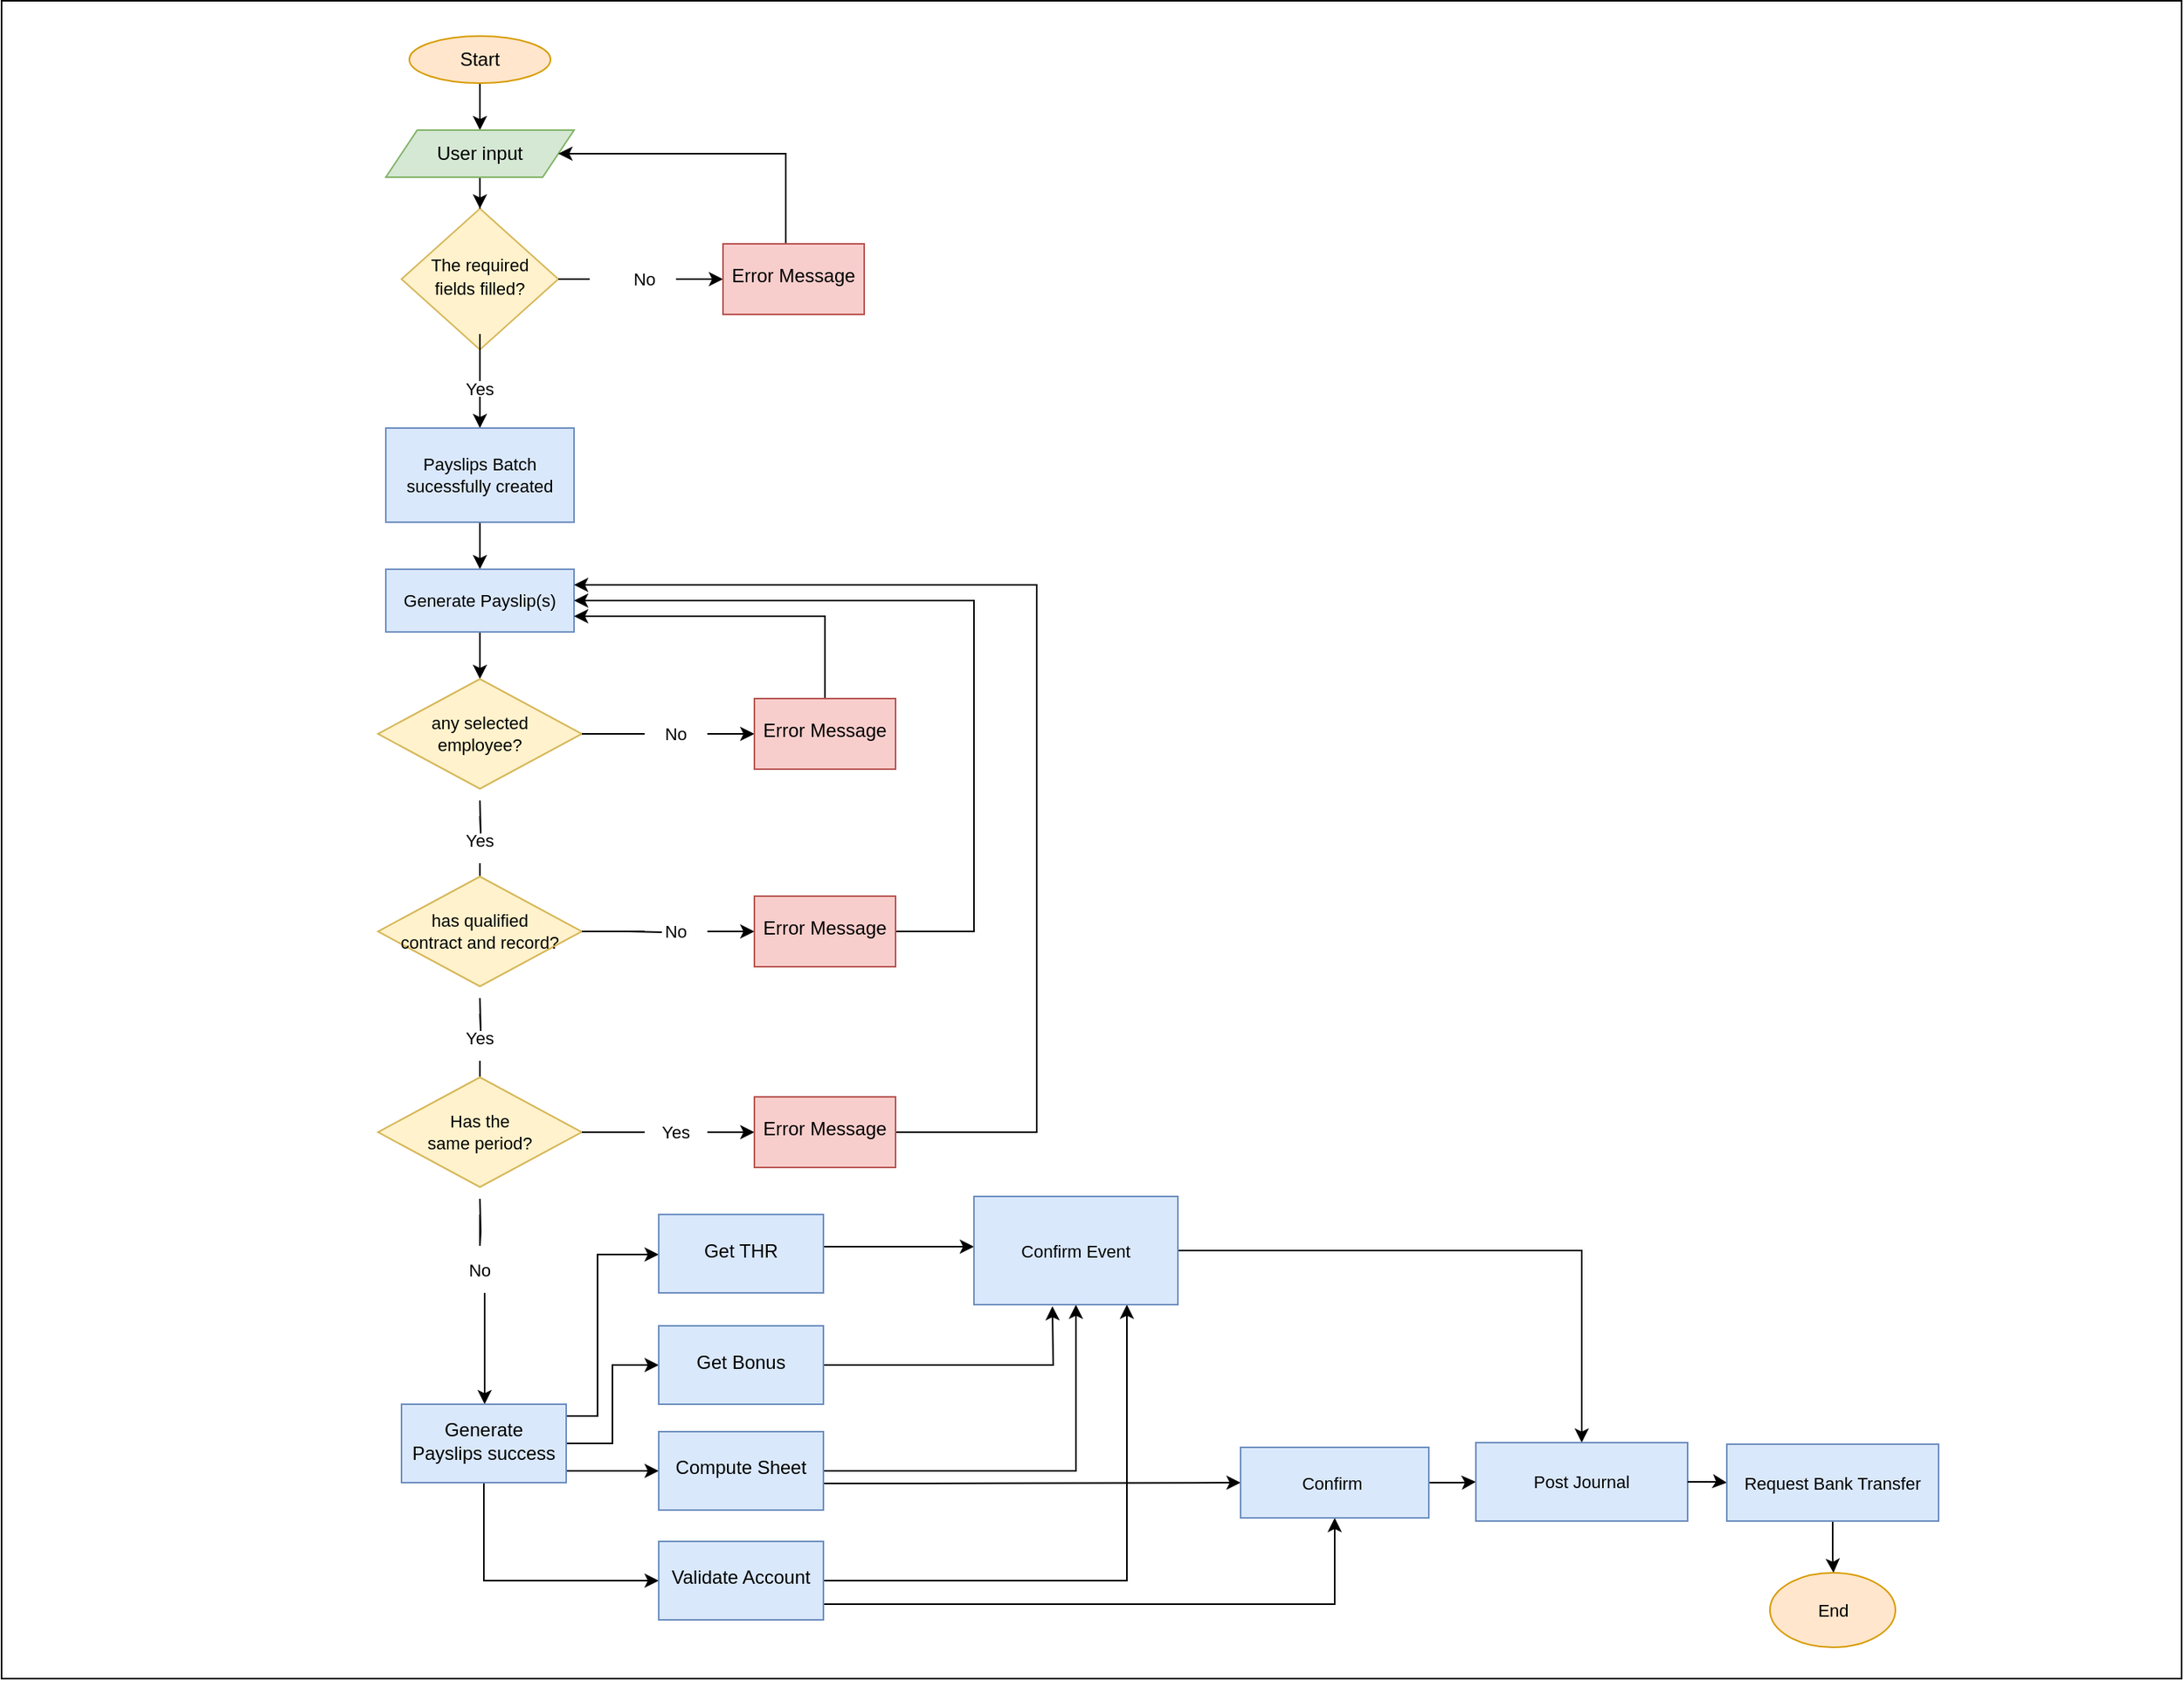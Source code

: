 <mxfile version="20.8.5" type="github">
  <diagram id="C5RBs43oDa-KdzZeNtuy" name="Page-1">
    <mxGraphModel dx="4003" dy="3017" grid="1" gridSize="10" guides="1" tooltips="1" connect="1" arrows="1" fold="1" page="1" pageScale="1" pageWidth="827" pageHeight="1169" math="0" shadow="0">
      <root>
        <mxCell id="WIyWlLk6GJQsqaUBKTNV-0" />
        <mxCell id="WIyWlLk6GJQsqaUBKTNV-1" parent="WIyWlLk6GJQsqaUBKTNV-0" />
        <mxCell id="r1_qZ7Ixaw1Gg7c2sVaV-5" value="" style="edgeStyle=orthogonalEdgeStyle;rounded=0;orthogonalLoop=1;jettySize=auto;html=1;fontSize=11;startArrow=none;" edge="1" parent="WIyWlLk6GJQsqaUBKTNV-1" source="r1_qZ7Ixaw1Gg7c2sVaV-6" target="r1_qZ7Ixaw1Gg7c2sVaV-4">
          <mxGeometry relative="1" as="geometry" />
        </mxCell>
        <mxCell id="r1_qZ7Ixaw1Gg7c2sVaV-9" value="" style="edgeStyle=orthogonalEdgeStyle;rounded=0;orthogonalLoop=1;jettySize=auto;html=1;fontSize=11;startArrow=none;" edge="1" parent="WIyWlLk6GJQsqaUBKTNV-1" source="r1_qZ7Ixaw1Gg7c2sVaV-10" target="r1_qZ7Ixaw1Gg7c2sVaV-8">
          <mxGeometry relative="1" as="geometry" />
        </mxCell>
        <mxCell id="WIyWlLk6GJQsqaUBKTNV-6" value="&lt;font style=&quot;font-size: 11px;&quot;&gt;The required fields filled?&lt;/font&gt;" style="rhombus;whiteSpace=wrap;html=1;shadow=0;fontFamily=Helvetica;fontSize=12;align=center;strokeWidth=1;spacing=6;spacingTop=-4;fillColor=#fff2cc;strokeColor=#d6b656;" parent="WIyWlLk6GJQsqaUBKTNV-1" vertex="1">
          <mxGeometry x="145" y="90" width="100" height="90" as="geometry" />
        </mxCell>
        <mxCell id="r1_qZ7Ixaw1Gg7c2sVaV-2" value="" style="edgeStyle=orthogonalEdgeStyle;rounded=0;orthogonalLoop=1;jettySize=auto;html=1;" edge="1" parent="WIyWlLk6GJQsqaUBKTNV-1" source="r1_qZ7Ixaw1Gg7c2sVaV-0" target="r1_qZ7Ixaw1Gg7c2sVaV-1">
          <mxGeometry relative="1" as="geometry" />
        </mxCell>
        <mxCell id="r1_qZ7Ixaw1Gg7c2sVaV-0" value="Start" style="ellipse;whiteSpace=wrap;html=1;fillColor=#ffe6cc;strokeColor=#d79b00;" vertex="1" parent="WIyWlLk6GJQsqaUBKTNV-1">
          <mxGeometry x="150" y="-20" width="90" height="30" as="geometry" />
        </mxCell>
        <mxCell id="r1_qZ7Ixaw1Gg7c2sVaV-3" value="" style="edgeStyle=orthogonalEdgeStyle;rounded=0;orthogonalLoop=1;jettySize=auto;html=1;fontSize=11;" edge="1" parent="WIyWlLk6GJQsqaUBKTNV-1" source="r1_qZ7Ixaw1Gg7c2sVaV-1" target="WIyWlLk6GJQsqaUBKTNV-6">
          <mxGeometry relative="1" as="geometry" />
        </mxCell>
        <mxCell id="r1_qZ7Ixaw1Gg7c2sVaV-1" value="User input" style="shape=parallelogram;perimeter=parallelogramPerimeter;whiteSpace=wrap;html=1;fixedSize=1;fillColor=#d5e8d4;strokeColor=#82b366;" vertex="1" parent="WIyWlLk6GJQsqaUBKTNV-1">
          <mxGeometry x="135" y="40" width="120" height="30" as="geometry" />
        </mxCell>
        <mxCell id="r1_qZ7Ixaw1Gg7c2sVaV-17" value="" style="edgeStyle=orthogonalEdgeStyle;rounded=0;orthogonalLoop=1;jettySize=auto;html=1;fontSize=11;" edge="1" parent="WIyWlLk6GJQsqaUBKTNV-1" source="r1_qZ7Ixaw1Gg7c2sVaV-4" target="r1_qZ7Ixaw1Gg7c2sVaV-16">
          <mxGeometry relative="1" as="geometry" />
        </mxCell>
        <mxCell id="r1_qZ7Ixaw1Gg7c2sVaV-4" value="Payslips Batch sucessfully created" style="rounded=0;whiteSpace=wrap;html=1;fontSize=11;fillColor=#dae8fc;strokeColor=#6c8ebf;" vertex="1" parent="WIyWlLk6GJQsqaUBKTNV-1">
          <mxGeometry x="135" y="230" width="120" height="60" as="geometry" />
        </mxCell>
        <mxCell id="r1_qZ7Ixaw1Gg7c2sVaV-7" value="" style="edgeStyle=orthogonalEdgeStyle;rounded=0;orthogonalLoop=1;jettySize=auto;html=1;fontSize=11;endArrow=none;" edge="1" parent="WIyWlLk6GJQsqaUBKTNV-1" source="WIyWlLk6GJQsqaUBKTNV-6" target="r1_qZ7Ixaw1Gg7c2sVaV-6">
          <mxGeometry relative="1" as="geometry">
            <mxPoint x="195" y="180" as="sourcePoint" />
            <mxPoint x="195" y="230" as="targetPoint" />
          </mxGeometry>
        </mxCell>
        <mxCell id="r1_qZ7Ixaw1Gg7c2sVaV-6" value="Yes" style="text;html=1;strokeColor=none;fillColor=none;align=center;verticalAlign=middle;whiteSpace=wrap;rounded=0;fontSize=11;" vertex="1" parent="WIyWlLk6GJQsqaUBKTNV-1">
          <mxGeometry x="165" y="190" width="60" height="30" as="geometry" />
        </mxCell>
        <mxCell id="r1_qZ7Ixaw1Gg7c2sVaV-15" style="edgeStyle=orthogonalEdgeStyle;rounded=0;orthogonalLoop=1;jettySize=auto;html=1;entryX=1;entryY=0.5;entryDx=0;entryDy=0;fontSize=11;" edge="1" parent="WIyWlLk6GJQsqaUBKTNV-1" source="r1_qZ7Ixaw1Gg7c2sVaV-8" target="r1_qZ7Ixaw1Gg7c2sVaV-1">
          <mxGeometry relative="1" as="geometry">
            <Array as="points">
              <mxPoint x="390" y="55" />
            </Array>
          </mxGeometry>
        </mxCell>
        <mxCell id="r1_qZ7Ixaw1Gg7c2sVaV-8" value="Error Message" style="whiteSpace=wrap;html=1;shadow=0;strokeWidth=1;spacing=6;spacingTop=-4;fillColor=#f8cecc;strokeColor=#b85450;" vertex="1" parent="WIyWlLk6GJQsqaUBKTNV-1">
          <mxGeometry x="350" y="112.5" width="90" height="45" as="geometry" />
        </mxCell>
        <mxCell id="r1_qZ7Ixaw1Gg7c2sVaV-14" value="" style="edgeStyle=orthogonalEdgeStyle;rounded=0;orthogonalLoop=1;jettySize=auto;html=1;fontSize=11;endArrow=none;" edge="1" parent="WIyWlLk6GJQsqaUBKTNV-1" source="WIyWlLk6GJQsqaUBKTNV-6">
          <mxGeometry relative="1" as="geometry">
            <mxPoint x="245" y="135" as="sourcePoint" />
            <mxPoint x="255" y="135" as="targetPoint" />
          </mxGeometry>
        </mxCell>
        <mxCell id="r1_qZ7Ixaw1Gg7c2sVaV-10" value="No" style="text;html=1;strokeColor=none;fillColor=none;align=center;verticalAlign=middle;whiteSpace=wrap;rounded=0;fontSize=11;" vertex="1" parent="WIyWlLk6GJQsqaUBKTNV-1">
          <mxGeometry x="280" y="120" width="40" height="30" as="geometry" />
        </mxCell>
        <mxCell id="r1_qZ7Ixaw1Gg7c2sVaV-19" value="" style="edgeStyle=orthogonalEdgeStyle;rounded=0;orthogonalLoop=1;jettySize=auto;html=1;fontSize=11;" edge="1" parent="WIyWlLk6GJQsqaUBKTNV-1" source="r1_qZ7Ixaw1Gg7c2sVaV-16" target="r1_qZ7Ixaw1Gg7c2sVaV-18">
          <mxGeometry relative="1" as="geometry" />
        </mxCell>
        <mxCell id="r1_qZ7Ixaw1Gg7c2sVaV-16" value="Generate Payslip(s)" style="rounded=0;whiteSpace=wrap;html=1;fontSize=11;fillColor=#dae8fc;strokeColor=#6c8ebf;" vertex="1" parent="WIyWlLk6GJQsqaUBKTNV-1">
          <mxGeometry x="135" y="320" width="120" height="40" as="geometry" />
        </mxCell>
        <mxCell id="r1_qZ7Ixaw1Gg7c2sVaV-18" value="any selected &lt;br&gt;employee?" style="rhombus;whiteSpace=wrap;html=1;fontSize=11;rounded=0;fillColor=#fff2cc;strokeColor=#d6b656;" vertex="1" parent="WIyWlLk6GJQsqaUBKTNV-1">
          <mxGeometry x="130" y="390" width="130" height="70" as="geometry" />
        </mxCell>
        <mxCell id="r1_qZ7Ixaw1Gg7c2sVaV-25" value="" style="edgeStyle=orthogonalEdgeStyle;rounded=0;orthogonalLoop=1;jettySize=auto;html=1;fontSize=11;startArrow=none;" edge="1" parent="WIyWlLk6GJQsqaUBKTNV-1" source="r1_qZ7Ixaw1Gg7c2sVaV-28">
          <mxGeometry relative="1" as="geometry">
            <mxPoint x="195" y="517.5" as="targetPoint" />
          </mxGeometry>
        </mxCell>
        <mxCell id="r1_qZ7Ixaw1Gg7c2sVaV-26" value="" style="edgeStyle=orthogonalEdgeStyle;rounded=0;orthogonalLoop=1;jettySize=auto;html=1;fontSize=11;startArrow=none;" edge="1" parent="WIyWlLk6GJQsqaUBKTNV-1" source="r1_qZ7Ixaw1Gg7c2sVaV-31" target="r1_qZ7Ixaw1Gg7c2sVaV-29">
          <mxGeometry relative="1" as="geometry" />
        </mxCell>
        <mxCell id="r1_qZ7Ixaw1Gg7c2sVaV-27" value="" style="edgeStyle=orthogonalEdgeStyle;rounded=0;orthogonalLoop=1;jettySize=auto;html=1;fontSize=11;endArrow=none;" edge="1" parent="WIyWlLk6GJQsqaUBKTNV-1" target="r1_qZ7Ixaw1Gg7c2sVaV-28">
          <mxGeometry relative="1" as="geometry">
            <mxPoint x="195" y="467.5" as="sourcePoint" />
            <mxPoint x="195" y="517.5" as="targetPoint" />
          </mxGeometry>
        </mxCell>
        <mxCell id="r1_qZ7Ixaw1Gg7c2sVaV-28" value="Yes" style="text;html=1;strokeColor=none;fillColor=none;align=center;verticalAlign=middle;whiteSpace=wrap;rounded=0;fontSize=11;" vertex="1" parent="WIyWlLk6GJQsqaUBKTNV-1">
          <mxGeometry x="165" y="477.5" width="60" height="30" as="geometry" />
        </mxCell>
        <mxCell id="r1_qZ7Ixaw1Gg7c2sVaV-32" style="edgeStyle=orthogonalEdgeStyle;rounded=0;orthogonalLoop=1;jettySize=auto;html=1;entryX=1;entryY=0.75;entryDx=0;entryDy=0;fontSize=11;" edge="1" parent="WIyWlLk6GJQsqaUBKTNV-1" source="r1_qZ7Ixaw1Gg7c2sVaV-29" target="r1_qZ7Ixaw1Gg7c2sVaV-16">
          <mxGeometry relative="1" as="geometry">
            <Array as="points">
              <mxPoint x="415" y="350" />
            </Array>
          </mxGeometry>
        </mxCell>
        <mxCell id="r1_qZ7Ixaw1Gg7c2sVaV-29" value="Error Message" style="whiteSpace=wrap;html=1;shadow=0;strokeWidth=1;spacing=6;spacingTop=-4;fillColor=#f8cecc;strokeColor=#b85450;" vertex="1" parent="WIyWlLk6GJQsqaUBKTNV-1">
          <mxGeometry x="370" y="402.5" width="90" height="45" as="geometry" />
        </mxCell>
        <mxCell id="r1_qZ7Ixaw1Gg7c2sVaV-30" value="" style="edgeStyle=orthogonalEdgeStyle;rounded=0;orthogonalLoop=1;jettySize=auto;html=1;fontSize=11;endArrow=none;" edge="1" parent="WIyWlLk6GJQsqaUBKTNV-1" target="r1_qZ7Ixaw1Gg7c2sVaV-31">
          <mxGeometry relative="1" as="geometry">
            <mxPoint x="290" y="425" as="sourcePoint" />
            <mxPoint x="380" y="425" as="targetPoint" />
            <Array as="points">
              <mxPoint x="260" y="425" />
              <mxPoint x="260" y="425" />
            </Array>
          </mxGeometry>
        </mxCell>
        <mxCell id="r1_qZ7Ixaw1Gg7c2sVaV-31" value="No" style="text;html=1;strokeColor=none;fillColor=none;align=center;verticalAlign=middle;whiteSpace=wrap;rounded=0;fontSize=11;" vertex="1" parent="WIyWlLk6GJQsqaUBKTNV-1">
          <mxGeometry x="300" y="410" width="40" height="30" as="geometry" />
        </mxCell>
        <mxCell id="r1_qZ7Ixaw1Gg7c2sVaV-33" value="&lt;font style=&quot;font-size: 11px;&quot;&gt;has qualified &lt;br&gt;contract and record?&lt;/font&gt;" style="rhombus;whiteSpace=wrap;html=1;fontSize=11;rounded=0;fillColor=#fff2cc;strokeColor=#d6b656;" vertex="1" parent="WIyWlLk6GJQsqaUBKTNV-1">
          <mxGeometry x="130" y="516" width="130" height="70" as="geometry" />
        </mxCell>
        <mxCell id="r1_qZ7Ixaw1Gg7c2sVaV-34" value="" style="edgeStyle=orthogonalEdgeStyle;rounded=0;orthogonalLoop=1;jettySize=auto;html=1;fontSize=11;startArrow=none;" edge="1" parent="WIyWlLk6GJQsqaUBKTNV-1" source="r1_qZ7Ixaw1Gg7c2sVaV-37">
          <mxGeometry relative="1" as="geometry">
            <mxPoint x="195" y="643.5" as="targetPoint" />
          </mxGeometry>
        </mxCell>
        <mxCell id="r1_qZ7Ixaw1Gg7c2sVaV-35" value="" style="edgeStyle=orthogonalEdgeStyle;rounded=0;orthogonalLoop=1;jettySize=auto;html=1;fontSize=11;startArrow=none;" edge="1" parent="WIyWlLk6GJQsqaUBKTNV-1" source="r1_qZ7Ixaw1Gg7c2sVaV-40" target="r1_qZ7Ixaw1Gg7c2sVaV-38">
          <mxGeometry relative="1" as="geometry" />
        </mxCell>
        <mxCell id="r1_qZ7Ixaw1Gg7c2sVaV-36" value="" style="edgeStyle=orthogonalEdgeStyle;rounded=0;orthogonalLoop=1;jettySize=auto;html=1;fontSize=11;endArrow=none;" edge="1" parent="WIyWlLk6GJQsqaUBKTNV-1" target="r1_qZ7Ixaw1Gg7c2sVaV-37">
          <mxGeometry relative="1" as="geometry">
            <mxPoint x="195" y="593.5" as="sourcePoint" />
            <mxPoint x="195" y="643.5" as="targetPoint" />
          </mxGeometry>
        </mxCell>
        <mxCell id="r1_qZ7Ixaw1Gg7c2sVaV-37" value="Yes" style="text;html=1;strokeColor=none;fillColor=none;align=center;verticalAlign=middle;whiteSpace=wrap;rounded=0;fontSize=11;" vertex="1" parent="WIyWlLk6GJQsqaUBKTNV-1">
          <mxGeometry x="165" y="603.5" width="60" height="30" as="geometry" />
        </mxCell>
        <mxCell id="r1_qZ7Ixaw1Gg7c2sVaV-41" style="edgeStyle=orthogonalEdgeStyle;rounded=0;orthogonalLoop=1;jettySize=auto;html=1;entryX=1;entryY=0.5;entryDx=0;entryDy=0;fontSize=11;" edge="1" parent="WIyWlLk6GJQsqaUBKTNV-1" source="r1_qZ7Ixaw1Gg7c2sVaV-38" target="r1_qZ7Ixaw1Gg7c2sVaV-16">
          <mxGeometry relative="1" as="geometry">
            <Array as="points">
              <mxPoint x="510" y="551" />
              <mxPoint x="510" y="340" />
            </Array>
          </mxGeometry>
        </mxCell>
        <mxCell id="r1_qZ7Ixaw1Gg7c2sVaV-38" value="Error Message" style="whiteSpace=wrap;html=1;shadow=0;strokeWidth=1;spacing=6;spacingTop=-4;fillColor=#f8cecc;strokeColor=#b85450;" vertex="1" parent="WIyWlLk6GJQsqaUBKTNV-1">
          <mxGeometry x="370" y="528.5" width="90" height="45" as="geometry" />
        </mxCell>
        <mxCell id="r1_qZ7Ixaw1Gg7c2sVaV-39" value="" style="edgeStyle=orthogonalEdgeStyle;rounded=0;orthogonalLoop=1;jettySize=auto;html=1;fontSize=11;endArrow=none;" edge="1" parent="WIyWlLk6GJQsqaUBKTNV-1" target="r1_qZ7Ixaw1Gg7c2sVaV-40">
          <mxGeometry relative="1" as="geometry">
            <mxPoint x="290" y="551" as="sourcePoint" />
            <mxPoint x="380" y="551" as="targetPoint" />
          </mxGeometry>
        </mxCell>
        <mxCell id="r1_qZ7Ixaw1Gg7c2sVaV-72" value="" style="edgeStyle=orthogonalEdgeStyle;rounded=0;orthogonalLoop=1;jettySize=auto;html=1;fontSize=11;endArrow=none;endFill=0;" edge="1" parent="WIyWlLk6GJQsqaUBKTNV-1" source="r1_qZ7Ixaw1Gg7c2sVaV-40" target="r1_qZ7Ixaw1Gg7c2sVaV-33">
          <mxGeometry relative="1" as="geometry" />
        </mxCell>
        <mxCell id="r1_qZ7Ixaw1Gg7c2sVaV-40" value="No" style="text;html=1;strokeColor=none;fillColor=none;align=center;verticalAlign=middle;whiteSpace=wrap;rounded=0;fontSize=11;" vertex="1" parent="WIyWlLk6GJQsqaUBKTNV-1">
          <mxGeometry x="300" y="536" width="40" height="30" as="geometry" />
        </mxCell>
        <mxCell id="r1_qZ7Ixaw1Gg7c2sVaV-50" value="Has the &lt;br&gt;same period?" style="rhombus;whiteSpace=wrap;html=1;fontSize=11;rounded=0;fillColor=#fff2cc;strokeColor=#d6b656;" vertex="1" parent="WIyWlLk6GJQsqaUBKTNV-1">
          <mxGeometry x="130" y="644" width="130" height="70" as="geometry" />
        </mxCell>
        <mxCell id="r1_qZ7Ixaw1Gg7c2sVaV-52" value="" style="edgeStyle=orthogonalEdgeStyle;rounded=0;orthogonalLoop=1;jettySize=auto;html=1;fontSize=11;startArrow=none;" edge="1" parent="WIyWlLk6GJQsqaUBKTNV-1" source="r1_qZ7Ixaw1Gg7c2sVaV-57" target="r1_qZ7Ixaw1Gg7c2sVaV-55">
          <mxGeometry relative="1" as="geometry" />
        </mxCell>
        <mxCell id="r1_qZ7Ixaw1Gg7c2sVaV-53" value="" style="edgeStyle=orthogonalEdgeStyle;rounded=0;orthogonalLoop=1;jettySize=auto;html=1;fontSize=11;endArrow=none;startArrow=none;" edge="1" parent="WIyWlLk6GJQsqaUBKTNV-1" source="r1_qZ7Ixaw1Gg7c2sVaV-54">
          <mxGeometry relative="1" as="geometry">
            <mxPoint x="195" y="721.5" as="sourcePoint" />
            <mxPoint x="195" y="731.5" as="targetPoint" />
          </mxGeometry>
        </mxCell>
        <mxCell id="r1_qZ7Ixaw1Gg7c2sVaV-82" value="" style="edgeStyle=orthogonalEdgeStyle;rounded=0;orthogonalLoop=1;jettySize=auto;html=1;fontSize=11;" edge="1" parent="WIyWlLk6GJQsqaUBKTNV-1" source="r1_qZ7Ixaw1Gg7c2sVaV-54" target="r1_qZ7Ixaw1Gg7c2sVaV-58">
          <mxGeometry relative="1" as="geometry">
            <Array as="points">
              <mxPoint x="198" y="830" />
              <mxPoint x="198" y="830" />
            </Array>
          </mxGeometry>
        </mxCell>
        <mxCell id="r1_qZ7Ixaw1Gg7c2sVaV-59" style="edgeStyle=orthogonalEdgeStyle;rounded=0;orthogonalLoop=1;jettySize=auto;html=1;entryX=1;entryY=0.25;entryDx=0;entryDy=0;fontSize=11;" edge="1" parent="WIyWlLk6GJQsqaUBKTNV-1" source="r1_qZ7Ixaw1Gg7c2sVaV-55" target="r1_qZ7Ixaw1Gg7c2sVaV-16">
          <mxGeometry relative="1" as="geometry">
            <Array as="points">
              <mxPoint x="550" y="679" />
              <mxPoint x="550" y="330" />
            </Array>
          </mxGeometry>
        </mxCell>
        <mxCell id="r1_qZ7Ixaw1Gg7c2sVaV-55" value="Error Message" style="whiteSpace=wrap;html=1;shadow=0;strokeWidth=1;spacing=6;spacingTop=-4;fillColor=#f8cecc;strokeColor=#b85450;" vertex="1" parent="WIyWlLk6GJQsqaUBKTNV-1">
          <mxGeometry x="370" y="656.5" width="90" height="45" as="geometry" />
        </mxCell>
        <mxCell id="r1_qZ7Ixaw1Gg7c2sVaV-56" value="" style="edgeStyle=orthogonalEdgeStyle;rounded=0;orthogonalLoop=1;jettySize=auto;html=1;fontSize=11;endArrow=none;" edge="1" parent="WIyWlLk6GJQsqaUBKTNV-1" target="r1_qZ7Ixaw1Gg7c2sVaV-57">
          <mxGeometry relative="1" as="geometry">
            <mxPoint x="290" y="679" as="sourcePoint" />
            <mxPoint x="380" y="679" as="targetPoint" />
            <Array as="points">
              <mxPoint x="260" y="679" />
              <mxPoint x="260" y="679" />
            </Array>
          </mxGeometry>
        </mxCell>
        <mxCell id="r1_qZ7Ixaw1Gg7c2sVaV-57" value="Yes" style="text;html=1;strokeColor=none;fillColor=none;align=center;verticalAlign=middle;whiteSpace=wrap;rounded=0;fontSize=11;" vertex="1" parent="WIyWlLk6GJQsqaUBKTNV-1">
          <mxGeometry x="300" y="664" width="40" height="30" as="geometry" />
        </mxCell>
        <mxCell id="r1_qZ7Ixaw1Gg7c2sVaV-75" value="" style="edgeStyle=orthogonalEdgeStyle;rounded=0;orthogonalLoop=1;jettySize=auto;html=1;fontSize=11;" edge="1" parent="WIyWlLk6GJQsqaUBKTNV-1" source="r1_qZ7Ixaw1Gg7c2sVaV-58" target="r1_qZ7Ixaw1Gg7c2sVaV-74">
          <mxGeometry relative="1" as="geometry">
            <Array as="points">
              <mxPoint x="270" y="860" />
              <mxPoint x="270" y="757" />
            </Array>
          </mxGeometry>
        </mxCell>
        <mxCell id="r1_qZ7Ixaw1Gg7c2sVaV-83" style="edgeStyle=orthogonalEdgeStyle;rounded=0;orthogonalLoop=1;jettySize=auto;html=1;entryX=0;entryY=0.5;entryDx=0;entryDy=0;fontSize=11;" edge="1" parent="WIyWlLk6GJQsqaUBKTNV-1" source="r1_qZ7Ixaw1Gg7c2sVaV-58" target="r1_qZ7Ixaw1Gg7c2sVaV-79">
          <mxGeometry relative="1" as="geometry" />
        </mxCell>
        <mxCell id="r1_qZ7Ixaw1Gg7c2sVaV-84" style="edgeStyle=orthogonalEdgeStyle;rounded=0;orthogonalLoop=1;jettySize=auto;html=1;entryX=0;entryY=0.5;entryDx=0;entryDy=0;fontSize=11;" edge="1" parent="WIyWlLk6GJQsqaUBKTNV-1" source="r1_qZ7Ixaw1Gg7c2sVaV-58" target="r1_qZ7Ixaw1Gg7c2sVaV-77">
          <mxGeometry relative="1" as="geometry">
            <Array as="points">
              <mxPoint x="280" y="895" />
              <mxPoint x="280" y="895" />
            </Array>
          </mxGeometry>
        </mxCell>
        <mxCell id="r1_qZ7Ixaw1Gg7c2sVaV-85" style="edgeStyle=orthogonalEdgeStyle;rounded=0;orthogonalLoop=1;jettySize=auto;html=1;entryX=0;entryY=0.5;entryDx=0;entryDy=0;fontSize=11;" edge="1" parent="WIyWlLk6GJQsqaUBKTNV-1" source="r1_qZ7Ixaw1Gg7c2sVaV-58" target="r1_qZ7Ixaw1Gg7c2sVaV-80">
          <mxGeometry relative="1" as="geometry">
            <Array as="points">
              <mxPoint x="198" y="965" />
            </Array>
          </mxGeometry>
        </mxCell>
        <mxCell id="r1_qZ7Ixaw1Gg7c2sVaV-58" value="Generate Payslips success" style="whiteSpace=wrap;html=1;shadow=0;strokeWidth=1;spacing=6;spacingTop=-4;fillColor=#dae8fc;strokeColor=#6c8ebf;" vertex="1" parent="WIyWlLk6GJQsqaUBKTNV-1">
          <mxGeometry x="145" y="852.5" width="105" height="50" as="geometry" />
        </mxCell>
        <mxCell id="r1_qZ7Ixaw1Gg7c2sVaV-73" value="" style="rounded=0;whiteSpace=wrap;html=1;fontSize=11;fillColor=none;" vertex="1" parent="WIyWlLk6GJQsqaUBKTNV-1">
          <mxGeometry x="-110" y="-42.5" width="1390" height="1070" as="geometry" />
        </mxCell>
        <mxCell id="r1_qZ7Ixaw1Gg7c2sVaV-101" value="" style="edgeStyle=orthogonalEdgeStyle;rounded=0;orthogonalLoop=1;jettySize=auto;html=1;fontSize=11;endArrow=classic;endFill=1;" edge="1" parent="WIyWlLk6GJQsqaUBKTNV-1" source="r1_qZ7Ixaw1Gg7c2sVaV-74" target="r1_qZ7Ixaw1Gg7c2sVaV-81">
          <mxGeometry relative="1" as="geometry">
            <Array as="points">
              <mxPoint x="440" y="752" />
              <mxPoint x="440" y="752" />
            </Array>
          </mxGeometry>
        </mxCell>
        <mxCell id="r1_qZ7Ixaw1Gg7c2sVaV-74" value="Get THR" style="whiteSpace=wrap;html=1;shadow=0;strokeWidth=1;spacing=6;spacingTop=-4;fillColor=#dae8fc;strokeColor=#6c8ebf;" vertex="1" parent="WIyWlLk6GJQsqaUBKTNV-1">
          <mxGeometry x="309" y="731.5" width="105" height="50" as="geometry" />
        </mxCell>
        <mxCell id="r1_qZ7Ixaw1Gg7c2sVaV-92" style="edgeStyle=orthogonalEdgeStyle;rounded=0;orthogonalLoop=1;jettySize=auto;html=1;entryX=0.5;entryY=1;entryDx=0;entryDy=0;fontSize=11;endArrow=classic;endFill=1;" edge="1" parent="WIyWlLk6GJQsqaUBKTNV-1" source="r1_qZ7Ixaw1Gg7c2sVaV-77" target="r1_qZ7Ixaw1Gg7c2sVaV-81">
          <mxGeometry relative="1" as="geometry" />
        </mxCell>
        <mxCell id="r1_qZ7Ixaw1Gg7c2sVaV-103" style="edgeStyle=orthogonalEdgeStyle;rounded=0;orthogonalLoop=1;jettySize=auto;html=1;entryX=0;entryY=0.5;entryDx=0;entryDy=0;fontSize=11;endArrow=classic;endFill=1;" edge="1" parent="WIyWlLk6GJQsqaUBKTNV-1" source="r1_qZ7Ixaw1Gg7c2sVaV-77" target="r1_qZ7Ixaw1Gg7c2sVaV-102">
          <mxGeometry relative="1" as="geometry">
            <Array as="points">
              <mxPoint x="480" y="903" />
              <mxPoint x="480" y="903" />
            </Array>
          </mxGeometry>
        </mxCell>
        <mxCell id="r1_qZ7Ixaw1Gg7c2sVaV-77" value="Compute Sheet" style="whiteSpace=wrap;html=1;shadow=0;strokeWidth=1;spacing=6;spacingTop=-4;fillColor=#dae8fc;strokeColor=#6c8ebf;" vertex="1" parent="WIyWlLk6GJQsqaUBKTNV-1">
          <mxGeometry x="309" y="870" width="105" height="50" as="geometry" />
        </mxCell>
        <mxCell id="r1_qZ7Ixaw1Gg7c2sVaV-100" style="edgeStyle=orthogonalEdgeStyle;rounded=0;orthogonalLoop=1;jettySize=auto;html=1;fontSize=11;endArrow=classic;endFill=1;" edge="1" parent="WIyWlLk6GJQsqaUBKTNV-1" source="r1_qZ7Ixaw1Gg7c2sVaV-79">
          <mxGeometry relative="1" as="geometry">
            <mxPoint x="560" y="790" as="targetPoint" />
          </mxGeometry>
        </mxCell>
        <mxCell id="r1_qZ7Ixaw1Gg7c2sVaV-79" value="Get Bonus" style="whiteSpace=wrap;html=1;shadow=0;strokeWidth=1;spacing=6;spacingTop=-4;fillColor=#dae8fc;strokeColor=#6c8ebf;" vertex="1" parent="WIyWlLk6GJQsqaUBKTNV-1">
          <mxGeometry x="309" y="802.5" width="105" height="50" as="geometry" />
        </mxCell>
        <mxCell id="r1_qZ7Ixaw1Gg7c2sVaV-99" style="edgeStyle=orthogonalEdgeStyle;rounded=0;orthogonalLoop=1;jettySize=auto;html=1;fontSize=11;endArrow=classic;endFill=1;entryX=0.75;entryY=1;entryDx=0;entryDy=0;" edge="1" parent="WIyWlLk6GJQsqaUBKTNV-1" source="r1_qZ7Ixaw1Gg7c2sVaV-80" target="r1_qZ7Ixaw1Gg7c2sVaV-81">
          <mxGeometry relative="1" as="geometry">
            <mxPoint x="690" y="830" as="targetPoint" />
          </mxGeometry>
        </mxCell>
        <mxCell id="r1_qZ7Ixaw1Gg7c2sVaV-104" style="edgeStyle=orthogonalEdgeStyle;rounded=0;orthogonalLoop=1;jettySize=auto;html=1;entryX=0.5;entryY=1;entryDx=0;entryDy=0;fontSize=11;endArrow=classic;endFill=1;" edge="1" parent="WIyWlLk6GJQsqaUBKTNV-1" source="r1_qZ7Ixaw1Gg7c2sVaV-80" target="r1_qZ7Ixaw1Gg7c2sVaV-102">
          <mxGeometry relative="1" as="geometry">
            <Array as="points">
              <mxPoint x="740" y="980" />
            </Array>
          </mxGeometry>
        </mxCell>
        <mxCell id="r1_qZ7Ixaw1Gg7c2sVaV-80" value="Validate Account" style="whiteSpace=wrap;html=1;shadow=0;strokeWidth=1;spacing=6;spacingTop=-4;fillColor=#dae8fc;strokeColor=#6c8ebf;" vertex="1" parent="WIyWlLk6GJQsqaUBKTNV-1">
          <mxGeometry x="309" y="940" width="105" height="50" as="geometry" />
        </mxCell>
        <mxCell id="r1_qZ7Ixaw1Gg7c2sVaV-106" value="" style="edgeStyle=orthogonalEdgeStyle;rounded=0;orthogonalLoop=1;jettySize=auto;html=1;fontSize=11;endArrow=classic;endFill=1;" edge="1" parent="WIyWlLk6GJQsqaUBKTNV-1" source="r1_qZ7Ixaw1Gg7c2sVaV-81" target="r1_qZ7Ixaw1Gg7c2sVaV-105">
          <mxGeometry relative="1" as="geometry" />
        </mxCell>
        <mxCell id="r1_qZ7Ixaw1Gg7c2sVaV-81" value="Confirm Event" style="rounded=0;whiteSpace=wrap;html=1;fontSize=11;fillColor=#dae8fc;strokeColor=#6c8ebf;" vertex="1" parent="WIyWlLk6GJQsqaUBKTNV-1">
          <mxGeometry x="510" y="720" width="130" height="69" as="geometry" />
        </mxCell>
        <mxCell id="r1_qZ7Ixaw1Gg7c2sVaV-86" value="" style="edgeStyle=orthogonalEdgeStyle;rounded=0;orthogonalLoop=1;jettySize=auto;html=1;fontSize=11;endArrow=none;" edge="1" parent="WIyWlLk6GJQsqaUBKTNV-1" target="r1_qZ7Ixaw1Gg7c2sVaV-54">
          <mxGeometry relative="1" as="geometry">
            <mxPoint x="195" y="721.5" as="sourcePoint" />
            <mxPoint x="195" y="731.5" as="targetPoint" />
          </mxGeometry>
        </mxCell>
        <mxCell id="r1_qZ7Ixaw1Gg7c2sVaV-54" value="No" style="text;html=1;strokeColor=none;fillColor=none;align=center;verticalAlign=middle;whiteSpace=wrap;rounded=0;fontSize=11;" vertex="1" parent="WIyWlLk6GJQsqaUBKTNV-1">
          <mxGeometry x="165" y="751.5" width="60" height="30" as="geometry" />
        </mxCell>
        <mxCell id="r1_qZ7Ixaw1Gg7c2sVaV-116" value="" style="edgeStyle=orthogonalEdgeStyle;rounded=0;orthogonalLoop=1;jettySize=auto;html=1;fontSize=11;endArrow=classic;endFill=1;" edge="1" parent="WIyWlLk6GJQsqaUBKTNV-1" source="r1_qZ7Ixaw1Gg7c2sVaV-102" target="r1_qZ7Ixaw1Gg7c2sVaV-105">
          <mxGeometry relative="1" as="geometry" />
        </mxCell>
        <mxCell id="r1_qZ7Ixaw1Gg7c2sVaV-102" value="Confirm&amp;nbsp;" style="rounded=0;whiteSpace=wrap;html=1;fontSize=11;fillColor=#dae8fc;strokeColor=#6c8ebf;" vertex="1" parent="WIyWlLk6GJQsqaUBKTNV-1">
          <mxGeometry x="680" y="880" width="120" height="45" as="geometry" />
        </mxCell>
        <mxCell id="r1_qZ7Ixaw1Gg7c2sVaV-115" value="" style="edgeStyle=orthogonalEdgeStyle;rounded=0;orthogonalLoop=1;jettySize=auto;html=1;fontSize=11;endArrow=classic;endFill=1;startArrow=none;" edge="1" parent="WIyWlLk6GJQsqaUBKTNV-1" source="r1_qZ7Ixaw1Gg7c2sVaV-110" target="r1_qZ7Ixaw1Gg7c2sVaV-114">
          <mxGeometry relative="1" as="geometry">
            <Array as="points">
              <mxPoint x="1058" y="950" />
              <mxPoint x="1058" y="950" />
            </Array>
          </mxGeometry>
        </mxCell>
        <mxCell id="r1_qZ7Ixaw1Gg7c2sVaV-105" value="Post Journal" style="rounded=0;whiteSpace=wrap;html=1;fontSize=11;fillColor=#dae8fc;strokeColor=#6c8ebf;" vertex="1" parent="WIyWlLk6GJQsqaUBKTNV-1">
          <mxGeometry x="830" y="877" width="135" height="50" as="geometry" />
        </mxCell>
        <mxCell id="r1_qZ7Ixaw1Gg7c2sVaV-114" value="End" style="ellipse;whiteSpace=wrap;html=1;fontSize=11;fillColor=#ffe6cc;strokeColor=#d79b00;rounded=0;" vertex="1" parent="WIyWlLk6GJQsqaUBKTNV-1">
          <mxGeometry x="1017.5" y="960" width="80" height="47.5" as="geometry" />
        </mxCell>
        <mxCell id="r1_qZ7Ixaw1Gg7c2sVaV-117" value="" style="edgeStyle=orthogonalEdgeStyle;rounded=0;orthogonalLoop=1;jettySize=auto;html=1;fontSize=11;endArrow=classic;endFill=1;" edge="1" parent="WIyWlLk6GJQsqaUBKTNV-1" source="r1_qZ7Ixaw1Gg7c2sVaV-105" target="r1_qZ7Ixaw1Gg7c2sVaV-110">
          <mxGeometry relative="1" as="geometry">
            <mxPoint x="962.0" y="902.571" as="sourcePoint" />
            <mxPoint x="1140" y="850" as="targetPoint" />
          </mxGeometry>
        </mxCell>
        <mxCell id="r1_qZ7Ixaw1Gg7c2sVaV-110" value="Request Bank Transfer" style="rounded=0;whiteSpace=wrap;html=1;fontSize=11;fillColor=#dae8fc;strokeColor=#6c8ebf;" vertex="1" parent="WIyWlLk6GJQsqaUBKTNV-1">
          <mxGeometry x="990" y="878" width="135" height="49" as="geometry" />
        </mxCell>
      </root>
    </mxGraphModel>
  </diagram>
</mxfile>
